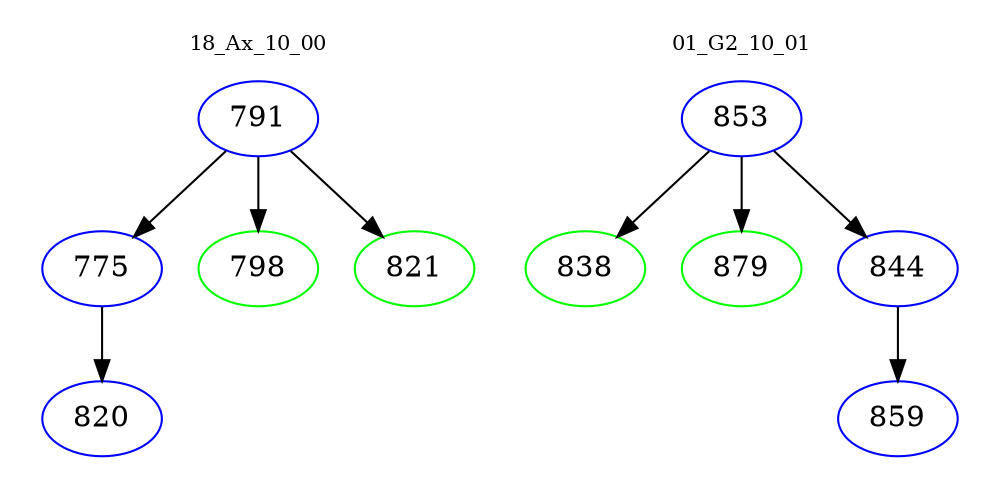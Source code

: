 digraph{
subgraph cluster_0 {
color = white
label = "18_Ax_10_00";
fontsize=10;
T0_791 [label="791", color="blue"]
T0_791 -> T0_775 [color="black"]
T0_775 [label="775", color="blue"]
T0_775 -> T0_820 [color="black"]
T0_820 [label="820", color="blue"]
T0_791 -> T0_798 [color="black"]
T0_798 [label="798", color="green"]
T0_791 -> T0_821 [color="black"]
T0_821 [label="821", color="green"]
}
subgraph cluster_1 {
color = white
label = "01_G2_10_01";
fontsize=10;
T1_853 [label="853", color="blue"]
T1_853 -> T1_838 [color="black"]
T1_838 [label="838", color="green"]
T1_853 -> T1_879 [color="black"]
T1_879 [label="879", color="green"]
T1_853 -> T1_844 [color="black"]
T1_844 [label="844", color="blue"]
T1_844 -> T1_859 [color="black"]
T1_859 [label="859", color="blue"]
}
}
